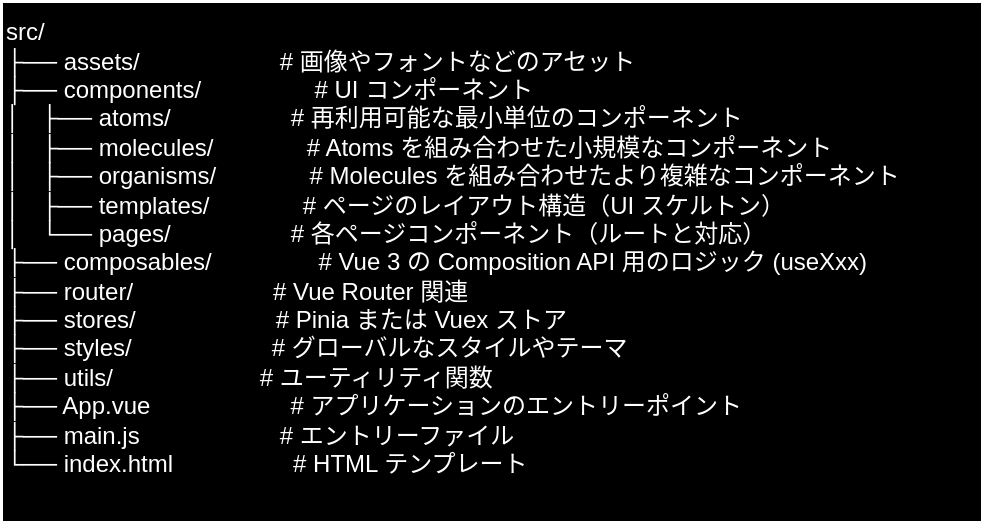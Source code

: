 <mxfile>
    <diagram id="PkQNtiSf6ZQ2Y-Qk9JJO" name="ページ1">
        <mxGraphModel dx="1135" dy="531" grid="1" gridSize="10" guides="1" tooltips="1" connect="1" arrows="1" fold="1" page="1" pageScale="1" pageWidth="827" pageHeight="1169" math="0" shadow="0">
            <root>
                <mxCell id="0"/>
                <mxCell id="1" parent="0"/>
                <mxCell id="2" value="&lt;div&gt;src/&lt;/div&gt;&lt;div&gt;├── assets/&amp;nbsp; &amp;nbsp; &amp;nbsp; &amp;nbsp; &amp;nbsp; &amp;nbsp; &amp;nbsp; &amp;nbsp; &amp;nbsp; &amp;nbsp; &amp;nbsp;# 画像やフォントなどのアセット&lt;/div&gt;&lt;div&gt;├── components/&amp;nbsp; &amp;nbsp; &amp;nbsp; &amp;nbsp; &amp;nbsp; &amp;nbsp; &amp;nbsp; &amp;nbsp; &amp;nbsp;# UI コンポーネント&lt;/div&gt;&lt;div&gt;│&amp;nbsp; &amp;nbsp;├── atoms/&amp;nbsp; &amp;nbsp; &amp;nbsp; &amp;nbsp; &amp;nbsp; &amp;nbsp; &amp;nbsp; &amp;nbsp; &amp;nbsp; # 再利用可能な最小単位のコンポーネント&lt;/div&gt;&lt;div&gt;│&amp;nbsp; &amp;nbsp;├── molecules/&amp;nbsp; &amp;nbsp; &amp;nbsp; &amp;nbsp; &amp;nbsp; &amp;nbsp; &amp;nbsp; # Atoms を組み合わせた小規模なコンポーネント&lt;/div&gt;&lt;div&gt;│&amp;nbsp; &amp;nbsp;├── organisms/&amp;nbsp; &amp;nbsp; &amp;nbsp; &amp;nbsp; &amp;nbsp; &amp;nbsp; &amp;nbsp; # Molecules を組み合わせたより複雑なコンポーネント&lt;/div&gt;&lt;div&gt;│&amp;nbsp; &amp;nbsp;├── templates/&amp;nbsp; &amp;nbsp; &amp;nbsp; &amp;nbsp; &amp;nbsp; &amp;nbsp; &amp;nbsp; # ページのレイアウト構造（UI スケルトン）&lt;/div&gt;&lt;div&gt;│&amp;nbsp; &amp;nbsp;└── pages/&amp;nbsp; &amp;nbsp; &amp;nbsp; &amp;nbsp; &amp;nbsp; &amp;nbsp; &amp;nbsp; &amp;nbsp; &amp;nbsp; # 各ページコンポーネント（ルートと対応）&lt;/div&gt;&lt;div&gt;├── composables/&amp;nbsp; &amp;nbsp; &amp;nbsp; &amp;nbsp; &amp;nbsp; &amp;nbsp; &amp;nbsp; &amp;nbsp; # Vue 3 の Composition API 用のロジック (useXxx)&lt;/div&gt;&lt;div&gt;├── router/&amp;nbsp; &amp;nbsp; &amp;nbsp; &amp;nbsp; &amp;nbsp; &amp;nbsp; &amp;nbsp; &amp;nbsp; &amp;nbsp; &amp;nbsp; &amp;nbsp;# Vue Router 関連&lt;/div&gt;&lt;div&gt;├── stores/&amp;nbsp; &amp;nbsp; &amp;nbsp; &amp;nbsp; &amp;nbsp; &amp;nbsp; &amp;nbsp; &amp;nbsp; &amp;nbsp; &amp;nbsp; &amp;nbsp;# Pinia または Vuex ストア&lt;/div&gt;&lt;div&gt;├── styles/&amp;nbsp; &amp;nbsp; &amp;nbsp; &amp;nbsp; &amp;nbsp; &amp;nbsp; &amp;nbsp; &amp;nbsp; &amp;nbsp; &amp;nbsp; &amp;nbsp;# グローバルなスタイルやテーマ&lt;/div&gt;&lt;div&gt;├── utils/&amp;nbsp; &amp;nbsp; &amp;nbsp; &amp;nbsp; &amp;nbsp; &amp;nbsp; &amp;nbsp; &amp;nbsp; &amp;nbsp; &amp;nbsp; &amp;nbsp; # ユーティリティ関数&lt;/div&gt;&lt;div&gt;├── App.vue&amp;nbsp; &amp;nbsp; &amp;nbsp; &amp;nbsp; &amp;nbsp; &amp;nbsp; &amp;nbsp; &amp;nbsp; &amp;nbsp; &amp;nbsp; &amp;nbsp;# アプリケーションのエントリーポイント&lt;/div&gt;&lt;div&gt;├── main.js&amp;nbsp; &amp;nbsp; &amp;nbsp; &amp;nbsp; &amp;nbsp; &amp;nbsp; &amp;nbsp; &amp;nbsp; &amp;nbsp; &amp;nbsp; &amp;nbsp;# エントリーファイル&lt;/div&gt;&lt;div&gt;└── index.html&amp;nbsp; &amp;nbsp; &amp;nbsp; &amp;nbsp; &amp;nbsp; &amp;nbsp; &amp;nbsp; &amp;nbsp; &amp;nbsp; # HTML テンプレート&lt;/div&gt;&lt;div&gt;&lt;br&gt;&lt;/div&gt;" style="text;html=1;align=left;verticalAlign=middle;resizable=0;points=[];autosize=1;strokeColor=#FFFFFF;fillColor=#000000;fontColor=#FFFFFF;" parent="1" vertex="1">
                    <mxGeometry x="10" y="210" width="490" height="260" as="geometry"/>
                </mxCell>
            </root>
        </mxGraphModel>
    </diagram>
</mxfile>